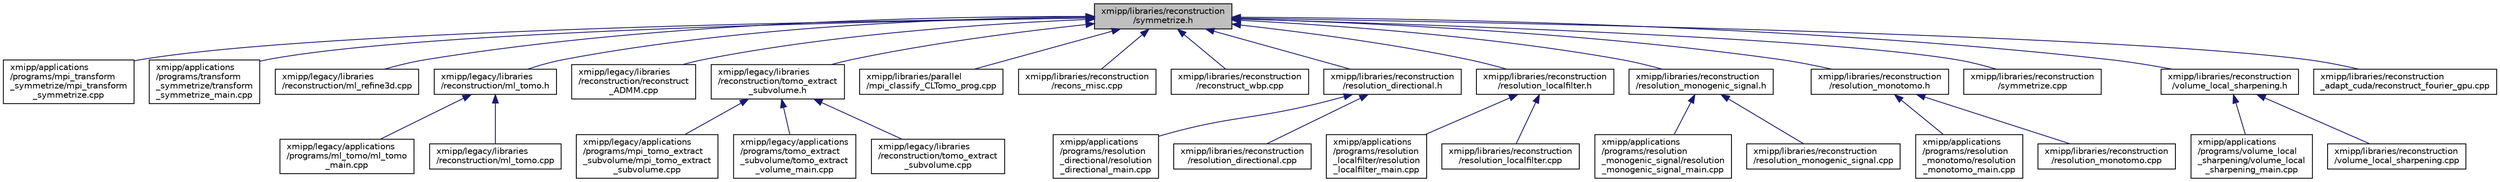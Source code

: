 digraph "xmipp/libraries/reconstruction/symmetrize.h"
{
  edge [fontname="Helvetica",fontsize="10",labelfontname="Helvetica",labelfontsize="10"];
  node [fontname="Helvetica",fontsize="10",shape=record];
  Node83 [label="xmipp/libraries/reconstruction\l/symmetrize.h",height=0.2,width=0.4,color="black", fillcolor="grey75", style="filled", fontcolor="black"];
  Node83 -> Node84 [dir="back",color="midnightblue",fontsize="10",style="solid",fontname="Helvetica"];
  Node84 [label="xmipp/applications\l/programs/mpi_transform\l_symmetrize/mpi_transform\l_symmetrize.cpp",height=0.2,width=0.4,color="black", fillcolor="white", style="filled",URL="$mpi__transform__symmetrize_8cpp.html"];
  Node83 -> Node85 [dir="back",color="midnightblue",fontsize="10",style="solid",fontname="Helvetica"];
  Node85 [label="xmipp/applications\l/programs/transform\l_symmetrize/transform\l_symmetrize_main.cpp",height=0.2,width=0.4,color="black", fillcolor="white", style="filled",URL="$transform__symmetrize__main_8cpp.html"];
  Node83 -> Node86 [dir="back",color="midnightblue",fontsize="10",style="solid",fontname="Helvetica"];
  Node86 [label="xmipp/legacy/libraries\l/reconstruction/ml_refine3d.cpp",height=0.2,width=0.4,color="black", fillcolor="white", style="filled",URL="$ml__refine3d_8cpp.html"];
  Node83 -> Node87 [dir="back",color="midnightblue",fontsize="10",style="solid",fontname="Helvetica"];
  Node87 [label="xmipp/legacy/libraries\l/reconstruction/ml_tomo.h",height=0.2,width=0.4,color="black", fillcolor="white", style="filled",URL="$ml__tomo_8h.html"];
  Node87 -> Node88 [dir="back",color="midnightblue",fontsize="10",style="solid",fontname="Helvetica"];
  Node88 [label="xmipp/legacy/applications\l/programs/ml_tomo/ml_tomo\l_main.cpp",height=0.2,width=0.4,color="black", fillcolor="white", style="filled",URL="$ml__tomo__main_8cpp.html"];
  Node87 -> Node89 [dir="back",color="midnightblue",fontsize="10",style="solid",fontname="Helvetica"];
  Node89 [label="xmipp/legacy/libraries\l/reconstruction/ml_tomo.cpp",height=0.2,width=0.4,color="black", fillcolor="white", style="filled",URL="$ml__tomo_8cpp.html"];
  Node83 -> Node90 [dir="back",color="midnightblue",fontsize="10",style="solid",fontname="Helvetica"];
  Node90 [label="xmipp/legacy/libraries\l/reconstruction/reconstruct\l_ADMM.cpp",height=0.2,width=0.4,color="black", fillcolor="white", style="filled",URL="$reconstruct__ADMM_8cpp.html"];
  Node83 -> Node91 [dir="back",color="midnightblue",fontsize="10",style="solid",fontname="Helvetica"];
  Node91 [label="xmipp/legacy/libraries\l/reconstruction/tomo_extract\l_subvolume.h",height=0.2,width=0.4,color="black", fillcolor="white", style="filled",URL="$tomo__extract__subvolume_8h.html"];
  Node91 -> Node92 [dir="back",color="midnightblue",fontsize="10",style="solid",fontname="Helvetica"];
  Node92 [label="xmipp/legacy/applications\l/programs/mpi_tomo_extract\l_subvolume/mpi_tomo_extract\l_subvolume.cpp",height=0.2,width=0.4,color="black", fillcolor="white", style="filled",URL="$mpi__tomo__extract__subvolume_8cpp.html"];
  Node91 -> Node93 [dir="back",color="midnightblue",fontsize="10",style="solid",fontname="Helvetica"];
  Node93 [label="xmipp/legacy/applications\l/programs/tomo_extract\l_subvolume/tomo_extract\l_volume_main.cpp",height=0.2,width=0.4,color="black", fillcolor="white", style="filled",URL="$tomo__extract__volume__main_8cpp.html"];
  Node91 -> Node94 [dir="back",color="midnightblue",fontsize="10",style="solid",fontname="Helvetica"];
  Node94 [label="xmipp/legacy/libraries\l/reconstruction/tomo_extract\l_subvolume.cpp",height=0.2,width=0.4,color="black", fillcolor="white", style="filled",URL="$tomo__extract__subvolume_8cpp.html"];
  Node83 -> Node95 [dir="back",color="midnightblue",fontsize="10",style="solid",fontname="Helvetica"];
  Node95 [label="xmipp/libraries/parallel\l/mpi_classify_CLTomo_prog.cpp",height=0.2,width=0.4,color="black", fillcolor="white", style="filled",URL="$mpi__classify__CLTomo__prog_8cpp.html"];
  Node83 -> Node96 [dir="back",color="midnightblue",fontsize="10",style="solid",fontname="Helvetica"];
  Node96 [label="xmipp/libraries/reconstruction\l/recons_misc.cpp",height=0.2,width=0.4,color="black", fillcolor="white", style="filled",URL="$recons__misc_8cpp.html"];
  Node83 -> Node97 [dir="back",color="midnightblue",fontsize="10",style="solid",fontname="Helvetica"];
  Node97 [label="xmipp/libraries/reconstruction\l/reconstruct_wbp.cpp",height=0.2,width=0.4,color="black", fillcolor="white", style="filled",URL="$reconstruct__wbp_8cpp.html"];
  Node83 -> Node98 [dir="back",color="midnightblue",fontsize="10",style="solid",fontname="Helvetica"];
  Node98 [label="xmipp/libraries/reconstruction\l/resolution_directional.h",height=0.2,width=0.4,color="black", fillcolor="white", style="filled",URL="$resolution__directional_8h.html"];
  Node98 -> Node99 [dir="back",color="midnightblue",fontsize="10",style="solid",fontname="Helvetica"];
  Node99 [label="xmipp/applications\l/programs/resolution\l_directional/resolution\l_directional_main.cpp",height=0.2,width=0.4,color="black", fillcolor="white", style="filled",URL="$resolution__directional__main_8cpp.html"];
  Node98 -> Node100 [dir="back",color="midnightblue",fontsize="10",style="solid",fontname="Helvetica"];
  Node100 [label="xmipp/libraries/reconstruction\l/resolution_directional.cpp",height=0.2,width=0.4,color="black", fillcolor="white", style="filled",URL="$resolution__directional_8cpp.html"];
  Node83 -> Node101 [dir="back",color="midnightblue",fontsize="10",style="solid",fontname="Helvetica"];
  Node101 [label="xmipp/libraries/reconstruction\l/resolution_localfilter.h",height=0.2,width=0.4,color="black", fillcolor="white", style="filled",URL="$resolution__localfilter_8h.html"];
  Node101 -> Node102 [dir="back",color="midnightblue",fontsize="10",style="solid",fontname="Helvetica"];
  Node102 [label="xmipp/applications\l/programs/resolution\l_localfilter/resolution\l_localfilter_main.cpp",height=0.2,width=0.4,color="black", fillcolor="white", style="filled",URL="$resolution__localfilter__main_8cpp.html"];
  Node101 -> Node103 [dir="back",color="midnightblue",fontsize="10",style="solid",fontname="Helvetica"];
  Node103 [label="xmipp/libraries/reconstruction\l/resolution_localfilter.cpp",height=0.2,width=0.4,color="black", fillcolor="white", style="filled",URL="$resolution__localfilter_8cpp.html"];
  Node83 -> Node104 [dir="back",color="midnightblue",fontsize="10",style="solid",fontname="Helvetica"];
  Node104 [label="xmipp/libraries/reconstruction\l/resolution_monogenic_signal.h",height=0.2,width=0.4,color="black", fillcolor="white", style="filled",URL="$resolution__monogenic__signal_8h.html"];
  Node104 -> Node105 [dir="back",color="midnightblue",fontsize="10",style="solid",fontname="Helvetica"];
  Node105 [label="xmipp/applications\l/programs/resolution\l_monogenic_signal/resolution\l_monogenic_signal_main.cpp",height=0.2,width=0.4,color="black", fillcolor="white", style="filled",URL="$resolution__monogenic__signal__main_8cpp.html"];
  Node104 -> Node106 [dir="back",color="midnightblue",fontsize="10",style="solid",fontname="Helvetica"];
  Node106 [label="xmipp/libraries/reconstruction\l/resolution_monogenic_signal.cpp",height=0.2,width=0.4,color="black", fillcolor="white", style="filled",URL="$resolution__monogenic__signal_8cpp.html"];
  Node83 -> Node107 [dir="back",color="midnightblue",fontsize="10",style="solid",fontname="Helvetica"];
  Node107 [label="xmipp/libraries/reconstruction\l/resolution_monotomo.h",height=0.2,width=0.4,color="black", fillcolor="white", style="filled",URL="$resolution__monotomo_8h.html"];
  Node107 -> Node108 [dir="back",color="midnightblue",fontsize="10",style="solid",fontname="Helvetica"];
  Node108 [label="xmipp/applications\l/programs/resolution\l_monotomo/resolution\l_monotomo_main.cpp",height=0.2,width=0.4,color="black", fillcolor="white", style="filled",URL="$resolution__monotomo__main_8cpp.html"];
  Node107 -> Node109 [dir="back",color="midnightblue",fontsize="10",style="solid",fontname="Helvetica"];
  Node109 [label="xmipp/libraries/reconstruction\l/resolution_monotomo.cpp",height=0.2,width=0.4,color="black", fillcolor="white", style="filled",URL="$resolution__monotomo_8cpp.html"];
  Node83 -> Node110 [dir="back",color="midnightblue",fontsize="10",style="solid",fontname="Helvetica"];
  Node110 [label="xmipp/libraries/reconstruction\l/symmetrize.cpp",height=0.2,width=0.4,color="black", fillcolor="white", style="filled",URL="$symmetrize_8cpp.html"];
  Node83 -> Node111 [dir="back",color="midnightblue",fontsize="10",style="solid",fontname="Helvetica"];
  Node111 [label="xmipp/libraries/reconstruction\l/volume_local_sharpening.h",height=0.2,width=0.4,color="black", fillcolor="white", style="filled",URL="$volume__local__sharpening_8h.html"];
  Node111 -> Node112 [dir="back",color="midnightblue",fontsize="10",style="solid",fontname="Helvetica"];
  Node112 [label="xmipp/applications\l/programs/volume_local\l_sharpening/volume_local\l_sharpening_main.cpp",height=0.2,width=0.4,color="black", fillcolor="white", style="filled",URL="$volume__local__sharpening__main_8cpp.html"];
  Node111 -> Node113 [dir="back",color="midnightblue",fontsize="10",style="solid",fontname="Helvetica"];
  Node113 [label="xmipp/libraries/reconstruction\l/volume_local_sharpening.cpp",height=0.2,width=0.4,color="black", fillcolor="white", style="filled",URL="$volume__local__sharpening_8cpp.html"];
  Node83 -> Node114 [dir="back",color="midnightblue",fontsize="10",style="solid",fontname="Helvetica"];
  Node114 [label="xmipp/libraries/reconstruction\l_adapt_cuda/reconstruct_fourier_gpu.cpp",height=0.2,width=0.4,color="black", fillcolor="white", style="filled",URL="$reconstruct__fourier__gpu_8cpp.html"];
}
